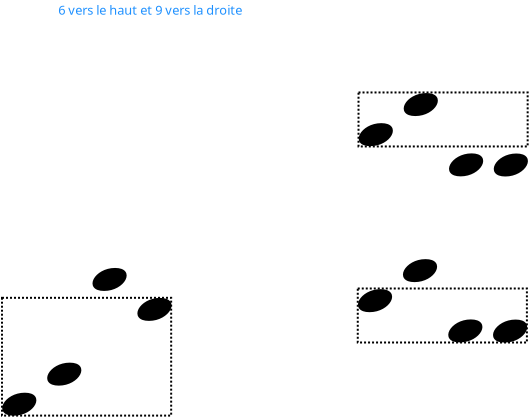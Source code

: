 <?xml version="1.0" encoding="UTF-8"?>
<dia:diagram xmlns:dia="http://www.lysator.liu.se/~alla/dia/">
  <dia:layer name="Arrière-plan" visible="true" active="true">
    <dia:object type="Standard - Box" version="0" id="O0">
      <dia:attribute name="obj_pos">
        <dia:point val="0.45,13.161"/>
      </dia:attribute>
      <dia:attribute name="obj_bb">
        <dia:rectangle val="0.4,13.111;8.958,19.1"/>
      </dia:attribute>
      <dia:attribute name="elem_corner">
        <dia:point val="0.45,13.161"/>
      </dia:attribute>
      <dia:attribute name="elem_width">
        <dia:real val="8.458"/>
      </dia:attribute>
      <dia:attribute name="elem_height">
        <dia:real val="5.889"/>
      </dia:attribute>
      <dia:attribute name="border_width">
        <dia:real val="0.1"/>
      </dia:attribute>
      <dia:attribute name="show_background">
        <dia:boolean val="false"/>
      </dia:attribute>
      <dia:attribute name="line_style">
        <dia:enum val="4"/>
      </dia:attribute>
    </dia:object>
    <dia:object type="Standard - Beziergon" version="0" id="O1">
      <dia:attribute name="obj_pos">
        <dia:point val="1.589,17.955"/>
      </dia:attribute>
      <dia:attribute name="obj_bb">
        <dia:rectangle val="0.46,17.905;2.168,19.055"/>
      </dia:attribute>
      <dia:attribute name="bez_points">
        <dia:point val="1.589,17.955"/>
        <dia:point val="2.589,17.955"/>
        <dia:point val="2.039,19.005"/>
        <dia:point val="1.039,19.005"/>
        <dia:point val="0.039,19.005"/>
        <dia:point val="0.589,17.955"/>
      </dia:attribute>
      <dia:attribute name="corner_types">
        <dia:enum val="23994544"/>
        <dia:enum val="0"/>
        <dia:enum val="0"/>
      </dia:attribute>
      <dia:attribute name="line_width">
        <dia:real val="0.1"/>
      </dia:attribute>
      <dia:attribute name="inner_color">
        <dia:color val="#000000"/>
      </dia:attribute>
      <dia:attribute name="show_background">
        <dia:boolean val="true"/>
      </dia:attribute>
    </dia:object>
    <dia:object type="Standard - Beziergon" version="0" id="O2">
      <dia:attribute name="obj_pos">
        <dia:point val="3.838,16.452"/>
      </dia:attribute>
      <dia:attribute name="obj_bb">
        <dia:rectangle val="2.709,16.402;4.417,17.552"/>
      </dia:attribute>
      <dia:attribute name="bez_points">
        <dia:point val="3.838,16.452"/>
        <dia:point val="4.838,16.452"/>
        <dia:point val="4.288,17.502"/>
        <dia:point val="3.288,17.502"/>
        <dia:point val="2.288,17.502"/>
        <dia:point val="2.838,16.452"/>
      </dia:attribute>
      <dia:attribute name="corner_types">
        <dia:enum val="23994544"/>
        <dia:enum val="0"/>
        <dia:enum val="0"/>
      </dia:attribute>
      <dia:attribute name="line_width">
        <dia:real val="0.1"/>
      </dia:attribute>
      <dia:attribute name="inner_color">
        <dia:color val="#000000"/>
      </dia:attribute>
      <dia:attribute name="show_background">
        <dia:boolean val="true"/>
      </dia:attribute>
    </dia:object>
    <dia:object type="Standard - Beziergon" version="0" id="O3">
      <dia:attribute name="obj_pos">
        <dia:point val="8.348,13.215"/>
      </dia:attribute>
      <dia:attribute name="obj_bb">
        <dia:rectangle val="7.219,13.165;8.928,14.315"/>
      </dia:attribute>
      <dia:attribute name="bez_points">
        <dia:point val="8.348,13.215"/>
        <dia:point val="9.348,13.215"/>
        <dia:point val="8.798,14.265"/>
        <dia:point val="7.798,14.265"/>
        <dia:point val="6.798,14.265"/>
        <dia:point val="7.348,13.215"/>
      </dia:attribute>
      <dia:attribute name="corner_types">
        <dia:enum val="23994544"/>
        <dia:enum val="0"/>
        <dia:enum val="0"/>
      </dia:attribute>
      <dia:attribute name="line_width">
        <dia:real val="0.1"/>
      </dia:attribute>
      <dia:attribute name="inner_color">
        <dia:color val="#000000"/>
      </dia:attribute>
      <dia:attribute name="show_background">
        <dia:boolean val="true"/>
      </dia:attribute>
    </dia:object>
    <dia:object type="Standard - Beziergon" version="0" id="O4">
      <dia:attribute name="obj_pos">
        <dia:point val="6.104,11.717"/>
      </dia:attribute>
      <dia:attribute name="obj_bb">
        <dia:rectangle val="4.975,11.667;6.683,12.817"/>
      </dia:attribute>
      <dia:attribute name="bez_points">
        <dia:point val="6.104,11.717"/>
        <dia:point val="7.104,11.717"/>
        <dia:point val="6.554,12.767"/>
        <dia:point val="5.554,12.767"/>
        <dia:point val="4.554,12.767"/>
        <dia:point val="5.104,11.717"/>
      </dia:attribute>
      <dia:attribute name="corner_types">
        <dia:enum val="23994544"/>
        <dia:enum val="0"/>
        <dia:enum val="0"/>
      </dia:attribute>
      <dia:attribute name="line_width">
        <dia:real val="0.1"/>
      </dia:attribute>
      <dia:attribute name="inner_color">
        <dia:color val="#000000"/>
      </dia:attribute>
      <dia:attribute name="show_background">
        <dia:boolean val="true"/>
      </dia:attribute>
    </dia:object>
    <dia:object type="Standard - Text" version="1" id="O5">
      <dia:attribute name="obj_pos">
        <dia:point val="3.258,-0.995"/>
      </dia:attribute>
      <dia:attribute name="obj_bb">
        <dia:rectangle val="3.258,-1.59;13.543,-0.845"/>
      </dia:attribute>
      <dia:attribute name="text">
        <dia:composite type="text">
          <dia:attribute name="string">
            <dia:string>#6 vers le haut et 9 vers la droite#</dia:string>
          </dia:attribute>
          <dia:attribute name="font">
            <dia:font family="sans" style="0" name="Helvetica"/>
          </dia:attribute>
          <dia:attribute name="height">
            <dia:real val="0.8"/>
          </dia:attribute>
          <dia:attribute name="pos">
            <dia:point val="3.258,-0.995"/>
          </dia:attribute>
          <dia:attribute name="color">
            <dia:color val="#1e90ff"/>
          </dia:attribute>
          <dia:attribute name="alignment">
            <dia:enum val="0"/>
          </dia:attribute>
        </dia:composite>
      </dia:attribute>
      <dia:attribute name="valign">
        <dia:enum val="3"/>
      </dia:attribute>
    </dia:object>
    <dia:object type="Standard - Box" version="0" id="O6">
      <dia:attribute name="obj_pos">
        <dia:point val="18.276,2.893"/>
      </dia:attribute>
      <dia:attribute name="obj_bb">
        <dia:rectangle val="18.226,2.843;26.783,5.643"/>
      </dia:attribute>
      <dia:attribute name="elem_corner">
        <dia:point val="18.276,2.893"/>
      </dia:attribute>
      <dia:attribute name="elem_width">
        <dia:real val="8.457"/>
      </dia:attribute>
      <dia:attribute name="elem_height">
        <dia:real val="2.7"/>
      </dia:attribute>
      <dia:attribute name="border_width">
        <dia:real val="0.1"/>
      </dia:attribute>
      <dia:attribute name="show_background">
        <dia:boolean val="false"/>
      </dia:attribute>
      <dia:attribute name="line_style">
        <dia:enum val="4"/>
      </dia:attribute>
    </dia:object>
    <dia:object type="Standard - Beziergon" version="0" id="O7">
      <dia:attribute name="obj_pos">
        <dia:point val="19.415,4.477"/>
      </dia:attribute>
      <dia:attribute name="obj_bb">
        <dia:rectangle val="18.286,4.427;19.994,5.577"/>
      </dia:attribute>
      <dia:attribute name="bez_points">
        <dia:point val="19.415,4.477"/>
        <dia:point val="20.415,4.477"/>
        <dia:point val="19.865,5.527"/>
        <dia:point val="18.865,5.527"/>
        <dia:point val="17.865,5.527"/>
        <dia:point val="18.415,4.477"/>
      </dia:attribute>
      <dia:attribute name="corner_types">
        <dia:enum val="23994544"/>
        <dia:enum val="0"/>
        <dia:enum val="0"/>
      </dia:attribute>
      <dia:attribute name="line_width">
        <dia:real val="0.1"/>
      </dia:attribute>
      <dia:attribute name="inner_color">
        <dia:color val="#000000"/>
      </dia:attribute>
      <dia:attribute name="show_background">
        <dia:boolean val="true"/>
      </dia:attribute>
    </dia:object>
    <dia:object type="Standard - Beziergon" version="0" id="O8">
      <dia:attribute name="obj_pos">
        <dia:point val="21.664,2.973"/>
      </dia:attribute>
      <dia:attribute name="obj_bb">
        <dia:rectangle val="20.535,2.923;22.243,4.073"/>
      </dia:attribute>
      <dia:attribute name="bez_points">
        <dia:point val="21.664,2.973"/>
        <dia:point val="22.664,2.973"/>
        <dia:point val="22.114,4.023"/>
        <dia:point val="21.114,4.023"/>
        <dia:point val="20.114,4.023"/>
        <dia:point val="20.664,2.973"/>
      </dia:attribute>
      <dia:attribute name="corner_types">
        <dia:enum val="23994544"/>
        <dia:enum val="0"/>
        <dia:enum val="0"/>
      </dia:attribute>
      <dia:attribute name="line_width">
        <dia:real val="0.1"/>
      </dia:attribute>
      <dia:attribute name="inner_color">
        <dia:color val="#000000"/>
      </dia:attribute>
      <dia:attribute name="show_background">
        <dia:boolean val="true"/>
      </dia:attribute>
    </dia:object>
    <dia:object type="Standard - Beziergon" version="0" id="O9">
      <dia:attribute name="obj_pos">
        <dia:point val="23.93,5.989"/>
      </dia:attribute>
      <dia:attribute name="obj_bb">
        <dia:rectangle val="22.801,5.939;24.509,7.089"/>
      </dia:attribute>
      <dia:attribute name="bez_points">
        <dia:point val="23.93,5.989"/>
        <dia:point val="24.93,5.989"/>
        <dia:point val="24.38,7.039"/>
        <dia:point val="23.38,7.039"/>
        <dia:point val="22.38,7.039"/>
        <dia:point val="22.93,5.989"/>
      </dia:attribute>
      <dia:attribute name="corner_types">
        <dia:enum val="23994544"/>
        <dia:enum val="0"/>
        <dia:enum val="0"/>
      </dia:attribute>
      <dia:attribute name="line_width">
        <dia:real val="0.1"/>
      </dia:attribute>
      <dia:attribute name="inner_color">
        <dia:color val="#000000"/>
      </dia:attribute>
      <dia:attribute name="show_background">
        <dia:boolean val="true"/>
      </dia:attribute>
    </dia:object>
    <dia:object type="Standard - Beziergon" version="0" id="O10">
      <dia:attribute name="obj_pos">
        <dia:point val="26.167,5.995"/>
      </dia:attribute>
      <dia:attribute name="obj_bb">
        <dia:rectangle val="25.038,5.945;26.746,7.095"/>
      </dia:attribute>
      <dia:attribute name="bez_points">
        <dia:point val="26.167,5.995"/>
        <dia:point val="27.167,5.995"/>
        <dia:point val="26.617,7.045"/>
        <dia:point val="25.617,7.045"/>
        <dia:point val="24.617,7.045"/>
        <dia:point val="25.167,5.995"/>
      </dia:attribute>
      <dia:attribute name="corner_types">
        <dia:enum val="23994544"/>
        <dia:enum val="0"/>
        <dia:enum val="0"/>
      </dia:attribute>
      <dia:attribute name="line_width">
        <dia:real val="0.1"/>
      </dia:attribute>
      <dia:attribute name="inner_color">
        <dia:color val="#000000"/>
      </dia:attribute>
      <dia:attribute name="show_background">
        <dia:boolean val="true"/>
      </dia:attribute>
    </dia:object>
    <dia:object type="Standard - Box" version="0" id="O11">
      <dia:attribute name="obj_pos">
        <dia:point val="18.238,12.695"/>
      </dia:attribute>
      <dia:attribute name="obj_bb">
        <dia:rectangle val="18.188,12.645;26.746,15.445"/>
      </dia:attribute>
      <dia:attribute name="elem_corner">
        <dia:point val="18.238,12.695"/>
      </dia:attribute>
      <dia:attribute name="elem_width">
        <dia:real val="8.457"/>
      </dia:attribute>
      <dia:attribute name="elem_height">
        <dia:real val="2.7"/>
      </dia:attribute>
      <dia:attribute name="border_width">
        <dia:real val="0.1"/>
      </dia:attribute>
      <dia:attribute name="show_background">
        <dia:boolean val="false"/>
      </dia:attribute>
      <dia:attribute name="line_style">
        <dia:enum val="4"/>
      </dia:attribute>
    </dia:object>
    <dia:object type="Standard - Beziergon" version="0" id="O12">
      <dia:attribute name="obj_pos">
        <dia:point val="19.377,12.779"/>
      </dia:attribute>
      <dia:attribute name="obj_bb">
        <dia:rectangle val="18.248,12.729;19.956,13.879"/>
      </dia:attribute>
      <dia:attribute name="bez_points">
        <dia:point val="19.377,12.779"/>
        <dia:point val="20.377,12.779"/>
        <dia:point val="19.827,13.829"/>
        <dia:point val="18.827,13.829"/>
        <dia:point val="17.827,13.829"/>
        <dia:point val="18.377,12.779"/>
      </dia:attribute>
      <dia:attribute name="corner_types">
        <dia:enum val="23994544"/>
        <dia:enum val="0"/>
        <dia:enum val="0"/>
      </dia:attribute>
      <dia:attribute name="line_width">
        <dia:real val="0.1"/>
      </dia:attribute>
      <dia:attribute name="inner_color">
        <dia:color val="#000000"/>
      </dia:attribute>
      <dia:attribute name="show_background">
        <dia:boolean val="true"/>
      </dia:attribute>
    </dia:object>
    <dia:object type="Standard - Beziergon" version="0" id="O13">
      <dia:attribute name="obj_pos">
        <dia:point val="21.626,11.276"/>
      </dia:attribute>
      <dia:attribute name="obj_bb">
        <dia:rectangle val="20.497,11.226;22.206,12.376"/>
      </dia:attribute>
      <dia:attribute name="bez_points">
        <dia:point val="21.626,11.276"/>
        <dia:point val="22.626,11.276"/>
        <dia:point val="22.076,12.326"/>
        <dia:point val="21.076,12.326"/>
        <dia:point val="20.076,12.326"/>
        <dia:point val="20.626,11.276"/>
      </dia:attribute>
      <dia:attribute name="corner_types">
        <dia:enum val="23994544"/>
        <dia:enum val="0"/>
        <dia:enum val="0"/>
      </dia:attribute>
      <dia:attribute name="line_width">
        <dia:real val="0.1"/>
      </dia:attribute>
      <dia:attribute name="inner_color">
        <dia:color val="#000000"/>
      </dia:attribute>
      <dia:attribute name="show_background">
        <dia:boolean val="true"/>
      </dia:attribute>
    </dia:object>
    <dia:object type="Standard - Beziergon" version="0" id="O14">
      <dia:attribute name="obj_pos">
        <dia:point val="23.892,14.291"/>
      </dia:attribute>
      <dia:attribute name="obj_bb">
        <dia:rectangle val="22.763,14.241;24.471,15.391"/>
      </dia:attribute>
      <dia:attribute name="bez_points">
        <dia:point val="23.892,14.291"/>
        <dia:point val="24.892,14.291"/>
        <dia:point val="24.342,15.341"/>
        <dia:point val="23.342,15.341"/>
        <dia:point val="22.342,15.341"/>
        <dia:point val="22.892,14.291"/>
      </dia:attribute>
      <dia:attribute name="corner_types">
        <dia:enum val="23994544"/>
        <dia:enum val="0"/>
        <dia:enum val="0"/>
      </dia:attribute>
      <dia:attribute name="line_width">
        <dia:real val="0.1"/>
      </dia:attribute>
      <dia:attribute name="inner_color">
        <dia:color val="#000000"/>
      </dia:attribute>
      <dia:attribute name="show_background">
        <dia:boolean val="true"/>
      </dia:attribute>
    </dia:object>
    <dia:object type="Standard - Beziergon" version="0" id="O15">
      <dia:attribute name="obj_pos">
        <dia:point val="26.13,14.298"/>
      </dia:attribute>
      <dia:attribute name="obj_bb">
        <dia:rectangle val="25.001,14.248;26.709,15.398"/>
      </dia:attribute>
      <dia:attribute name="bez_points">
        <dia:point val="26.13,14.298"/>
        <dia:point val="27.13,14.298"/>
        <dia:point val="26.58,15.348"/>
        <dia:point val="25.58,15.348"/>
        <dia:point val="24.58,15.348"/>
        <dia:point val="25.13,14.298"/>
      </dia:attribute>
      <dia:attribute name="corner_types">
        <dia:enum val="23994544"/>
        <dia:enum val="0"/>
        <dia:enum val="0"/>
      </dia:attribute>
      <dia:attribute name="line_width">
        <dia:real val="0.1"/>
      </dia:attribute>
      <dia:attribute name="inner_color">
        <dia:color val="#000000"/>
      </dia:attribute>
      <dia:attribute name="show_background">
        <dia:boolean val="true"/>
      </dia:attribute>
    </dia:object>
  </dia:layer>
</dia:diagram>

